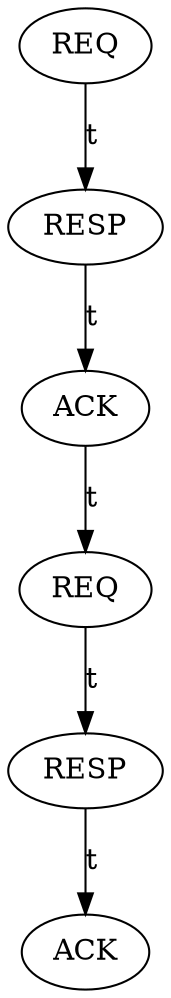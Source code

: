 digraph {
  28737396 [label="REQ"];
28737396->24355087 [label="t"];
  12677476 [label="REQ"];
12677476->21174459 [label="t"];
  17510567 [label="ACK"];
17510567->28737396 [label="t"];
  10891203 [label="ACK"];
  24355087 [label="RESP"];
24355087->10891203 [label="t"];
  21174459 [label="RESP"];
21174459->17510567 [label="t"];
} // digraph

